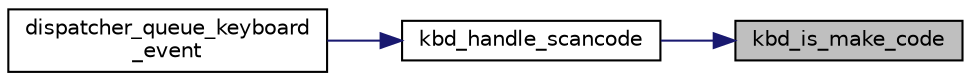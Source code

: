 digraph "kbd_is_make_code"
{
 // LATEX_PDF_SIZE
  edge [fontname="Helvetica",fontsize="10",labelfontname="Helvetica",labelfontsize="10"];
  node [fontname="Helvetica",fontsize="10",shape=record];
  rankdir="RL";
  Node1 [label="kbd_is_make_code",height=0.2,width=0.4,color="black", fillcolor="grey75", style="filled", fontcolor="black",tooltip="Checks if a given scancode is a make code."];
  Node1 -> Node2 [dir="back",color="midnightblue",fontsize="10",style="solid",fontname="Helvetica"];
  Node2 [label="kbd_handle_scancode",height=0.2,width=0.4,color="black", fillcolor="white", style="filled",URL="$group__keyboard.html#ga4d4099244ffb934502e579e9ffb8f316",tooltip="Transforms a scancode into organized information about the keys pressed in the form of kbd_event_t."];
  Node2 -> Node3 [dir="back",color="midnightblue",fontsize="10",style="solid",fontname="Helvetica"];
  Node3 [label="dispatcher_queue_keyboard\l_event",height=0.2,width=0.4,color="black", fillcolor="white", style="filled",URL="$group__dispatcher.html#gaa106804cec3901891611d04d98f29364",tooltip="Retrieves keyboard state and adds a keyboard event to the event queue."];
}
